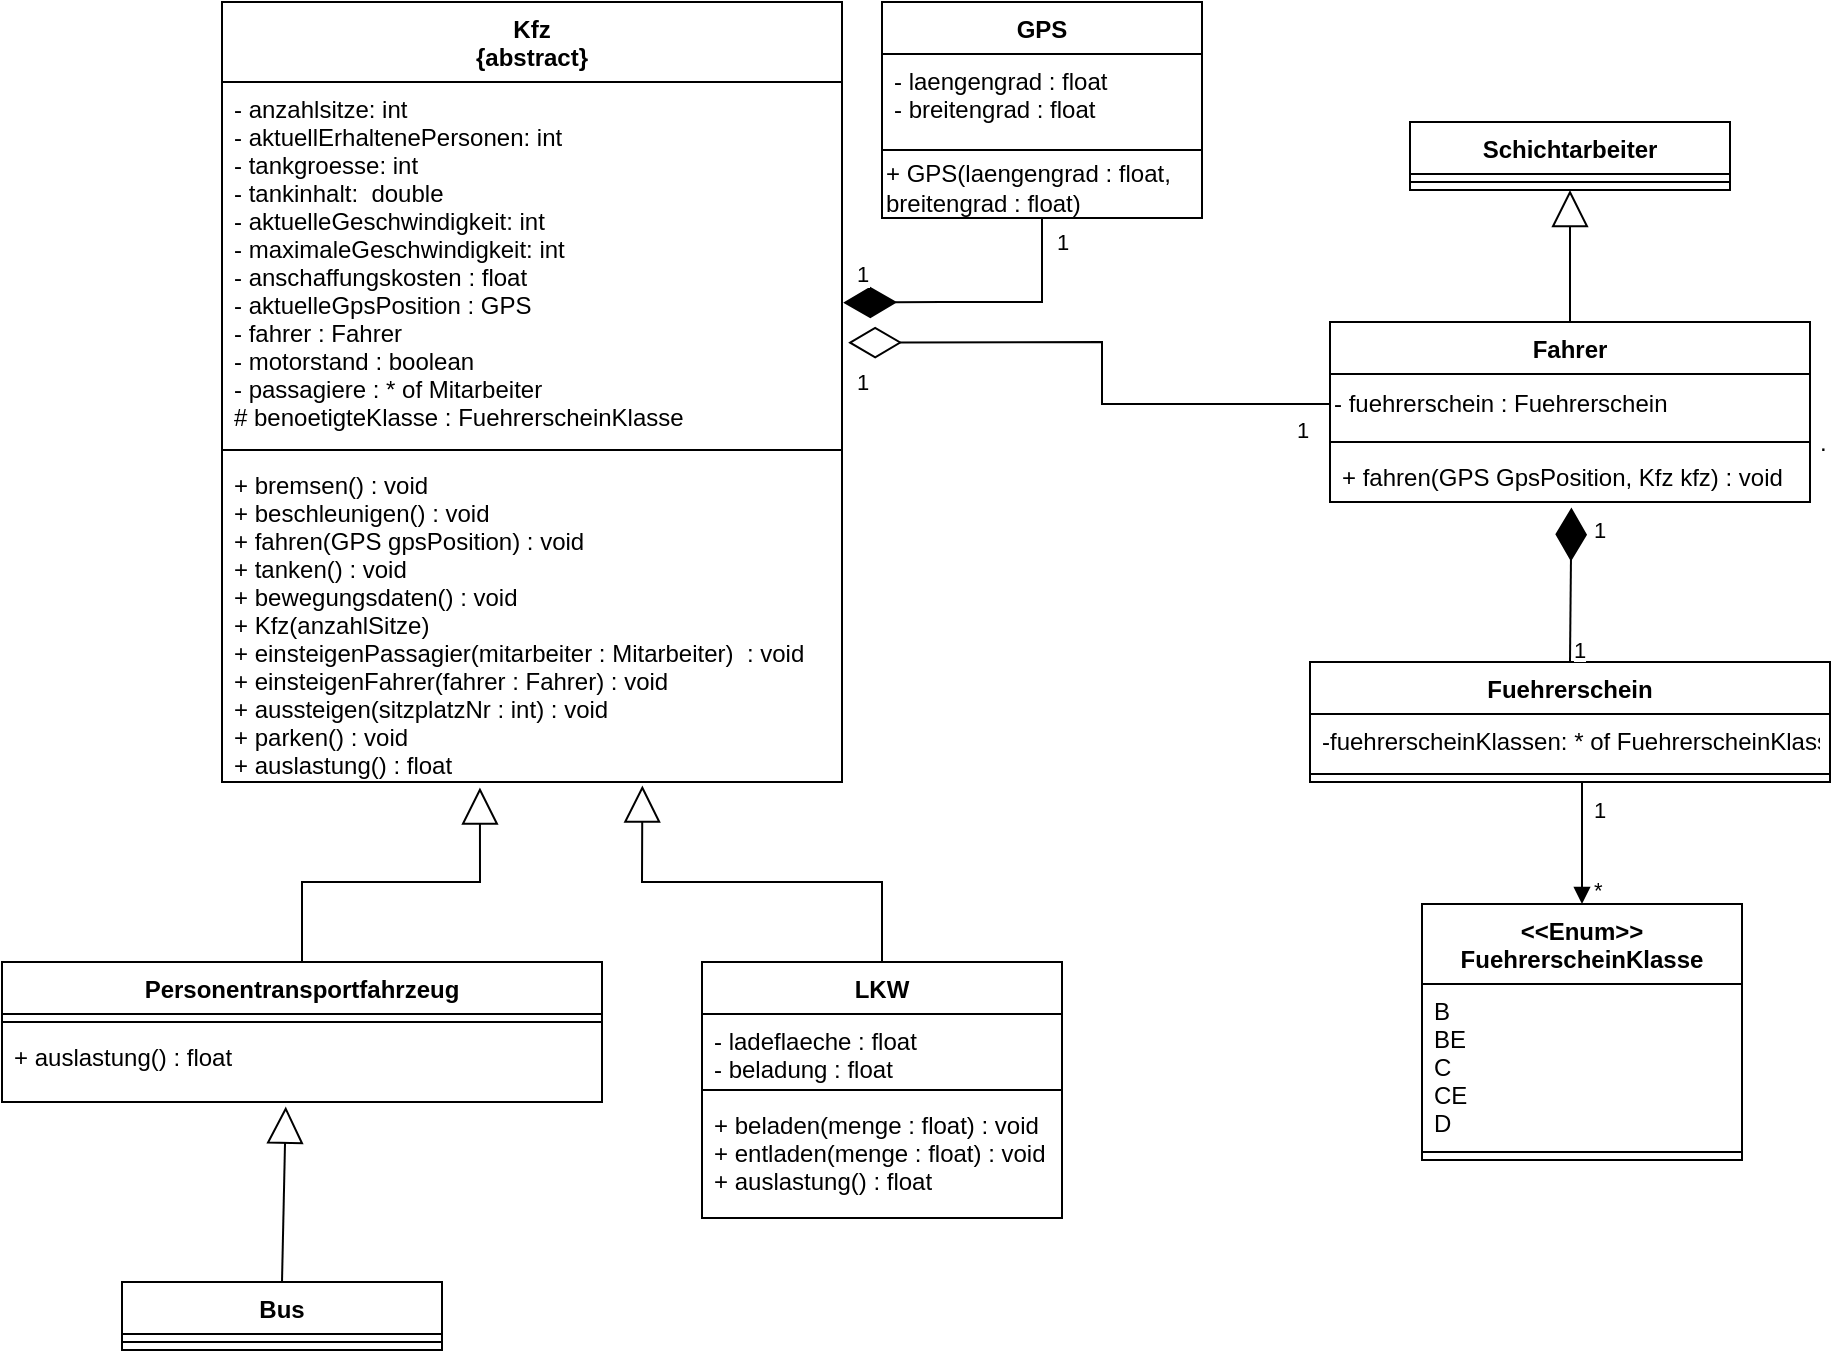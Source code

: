 <mxfile version="16.4.2" type="device"><diagram id="ThJcIPoPEWrTZbKNiAom" name="Page-1"><mxGraphModel dx="2858" dy="1089" grid="1" gridSize="10" guides="1" tooltips="1" connect="1" arrows="1" fold="1" page="1" pageScale="1" pageWidth="827" pageHeight="1169" math="0" shadow="0"><root><mxCell id="0"/><mxCell id="1" parent="0"/><mxCell id="tpuXauRRur_bEGzd9Au4-5" value="Kfz&#10;{abstract}&#10;" style="swimlane;fontStyle=1;align=center;verticalAlign=top;childLayout=stackLayout;horizontal=1;startSize=40;horizontalStack=0;resizeParent=1;resizeParentMax=0;resizeLast=0;collapsible=1;marginBottom=0;" parent="1" vertex="1"><mxGeometry x="-130" y="40" width="310" height="390" as="geometry"/></mxCell><mxCell id="tpuXauRRur_bEGzd9Au4-6" value="- anzahlsitze: int&#10;- aktuellErhaltenePersonen: int&#10;- tankgroesse: int&#10;- tankinhalt:  double&#10;- aktuelleGeschwindigkeit: int&#10;- maximaleGeschwindigkeit: int&#10;- anschaffungskosten : float&#10;- aktuelleGpsPosition : GPS&#10;- fahrer : Fahrer&#10;- motorstand : boolean&#10;- passagiere : * of Mitarbeiter&#10;# benoetigteKlasse : FuehrerscheinKlasse&#10;&#10;&#10;&#10;&#10;&#10;&#10;" style="text;strokeColor=none;fillColor=none;align=left;verticalAlign=top;spacingLeft=4;spacingRight=4;overflow=hidden;rotatable=0;points=[[0,0.5],[1,0.5]];portConstraint=eastwest;fontStyle=0" parent="tpuXauRRur_bEGzd9Au4-5" vertex="1"><mxGeometry y="40" width="310" height="180" as="geometry"/></mxCell><mxCell id="tpuXauRRur_bEGzd9Au4-7" value="" style="line;strokeWidth=1;fillColor=none;align=left;verticalAlign=middle;spacingTop=-1;spacingLeft=3;spacingRight=3;rotatable=0;labelPosition=right;points=[];portConstraint=eastwest;" parent="tpuXauRRur_bEGzd9Au4-5" vertex="1"><mxGeometry y="220" width="310" height="8" as="geometry"/></mxCell><mxCell id="tpuXauRRur_bEGzd9Au4-8" value="+ bremsen() : void&#10;+ beschleunigen() : void&#10;+ fahren(GPS gpsPosition) : void&#10;+ tanken() : void&#10;+ bewegungsdaten() : void&#10;+ Kfz(anzahlSitze)&#10;+ einsteigenPassagier(mitarbeiter : Mitarbeiter)  : void&#10;+ einsteigenFahrer(fahrer : Fahrer) : void&#10;+ aussteigen(sitzplatzNr : int) : void&#10;+ parken() : void&#10;+ auslastung() : float&#10;" style="text;strokeColor=none;fillColor=none;align=left;verticalAlign=top;spacingLeft=4;spacingRight=4;overflow=hidden;rotatable=0;points=[[0,0.5],[1,0.5]];portConstraint=eastwest;" parent="tpuXauRRur_bEGzd9Au4-5" vertex="1"><mxGeometry y="228" width="310" height="162" as="geometry"/></mxCell><mxCell id="tpuXauRRur_bEGzd9Au4-9" value="Fuehrerschein" style="swimlane;fontStyle=1;align=center;verticalAlign=top;childLayout=stackLayout;horizontal=1;startSize=26;horizontalStack=0;resizeParent=1;resizeParentMax=0;resizeLast=0;collapsible=1;marginBottom=0;" parent="1" vertex="1"><mxGeometry x="414" y="370" width="260" height="60" as="geometry"/></mxCell><mxCell id="tpuXauRRur_bEGzd9Au4-10" value="-fuehrerscheinKlassen: * of FuehrerscheinKlasse&#10;" style="text;strokeColor=none;fillColor=none;align=left;verticalAlign=top;spacingLeft=4;spacingRight=4;overflow=hidden;rotatable=0;points=[[0,0.5],[1,0.5]];portConstraint=eastwest;" parent="tpuXauRRur_bEGzd9Au4-9" vertex="1"><mxGeometry y="26" width="260" height="26" as="geometry"/></mxCell><mxCell id="tpuXauRRur_bEGzd9Au4-11" value="" style="line;strokeWidth=1;fillColor=none;align=left;verticalAlign=middle;spacingTop=-1;spacingLeft=3;spacingRight=3;rotatable=0;labelPosition=right;points=[];portConstraint=eastwest;" parent="tpuXauRRur_bEGzd9Au4-9" vertex="1"><mxGeometry y="52" width="260" height="8" as="geometry"/></mxCell><mxCell id="iSAXW02J4KIghkJwBTi0-1" value="Fahrer" style="swimlane;fontStyle=1;align=center;verticalAlign=top;childLayout=stackLayout;horizontal=1;startSize=26;horizontalStack=0;resizeParent=1;resizeParentMax=0;resizeLast=0;collapsible=1;marginBottom=0;" parent="1" vertex="1"><mxGeometry x="424" y="200" width="240" height="90" as="geometry"/></mxCell><mxCell id="iSAXW02J4KIghkJwBTi0-24" value="&lt;div align=&quot;left&quot;&gt;- fuehrerschein : Fuehrerschein&lt;br&gt;&lt;/div&gt;" style="text;html=1;strokeColor=none;fillColor=none;align=left;verticalAlign=middle;whiteSpace=wrap;rounded=0;" parent="iSAXW02J4KIghkJwBTi0-1" vertex="1"><mxGeometry y="26" width="240" height="30" as="geometry"/></mxCell><mxCell id="iSAXW02J4KIghkJwBTi0-3" value="." style="line;strokeWidth=1;fillColor=none;align=left;verticalAlign=middle;spacingTop=-1;spacingLeft=3;spacingRight=3;rotatable=0;labelPosition=right;points=[];portConstraint=eastwest;" parent="iSAXW02J4KIghkJwBTi0-1" vertex="1"><mxGeometry y="56" width="240" height="8" as="geometry"/></mxCell><mxCell id="iSAXW02J4KIghkJwBTi0-4" value="+ fahren(GPS GpsPosition, Kfz kfz) : void" style="text;strokeColor=none;fillColor=none;align=left;verticalAlign=top;spacingLeft=4;spacingRight=4;overflow=hidden;rotatable=0;points=[[0,0.5],[1,0.5]];portConstraint=eastwest;" parent="iSAXW02J4KIghkJwBTi0-1" vertex="1"><mxGeometry y="64" width="240" height="26" as="geometry"/></mxCell><mxCell id="iSAXW02J4KIghkJwBTi0-5" value="Schichtarbeiter" style="swimlane;fontStyle=1;align=center;verticalAlign=top;childLayout=stackLayout;horizontal=1;startSize=26;horizontalStack=0;resizeParent=1;resizeParentMax=0;resizeLast=0;collapsible=1;marginBottom=0;" parent="1" vertex="1"><mxGeometry x="464" y="100" width="160" height="34" as="geometry"/></mxCell><mxCell id="iSAXW02J4KIghkJwBTi0-7" value="" style="line;strokeWidth=1;fillColor=none;align=left;verticalAlign=middle;spacingTop=-1;spacingLeft=3;spacingRight=3;rotatable=0;labelPosition=right;points=[];portConstraint=eastwest;" parent="iSAXW02J4KIghkJwBTi0-5" vertex="1"><mxGeometry y="26" width="160" height="8" as="geometry"/></mxCell><mxCell id="iSAXW02J4KIghkJwBTi0-12" value="" style="endArrow=block;endSize=16;endFill=0;html=1;rounded=0;exitX=0.5;exitY=0;exitDx=0;exitDy=0;entryX=0.5;entryY=1;entryDx=0;entryDy=0;" parent="1" source="iSAXW02J4KIghkJwBTi0-1" edge="1" target="iSAXW02J4KIghkJwBTi0-5"><mxGeometry width="160" relative="1" as="geometry"><mxPoint x="204" y="300" as="sourcePoint"/><mxPoint x="539.657" y="114" as="targetPoint"/></mxGeometry></mxCell><mxCell id="iSAXW02J4KIghkJwBTi0-16" value="&lt;&lt;Enum&gt;&gt;&#10;FuehrerscheinKlasse" style="swimlane;fontStyle=1;align=center;verticalAlign=top;childLayout=stackLayout;horizontal=1;startSize=40;horizontalStack=0;resizeParent=1;resizeParentMax=0;resizeLast=0;collapsible=1;marginBottom=0;" parent="1" vertex="1"><mxGeometry x="470" y="491" width="160" height="128" as="geometry"/></mxCell><mxCell id="iSAXW02J4KIghkJwBTi0-20" value="B&#10;BE&#10;C&#10;CE&#10;D" style="text;strokeColor=none;fillColor=none;align=left;verticalAlign=top;spacingLeft=4;spacingRight=4;overflow=hidden;rotatable=0;points=[[0,0.5],[1,0.5]];portConstraint=eastwest;" parent="iSAXW02J4KIghkJwBTi0-16" vertex="1"><mxGeometry y="40" width="160" height="80" as="geometry"/></mxCell><mxCell id="iSAXW02J4KIghkJwBTi0-18" value="" style="line;strokeWidth=1;fillColor=none;align=left;verticalAlign=middle;spacingTop=-1;spacingLeft=3;spacingRight=3;rotatable=0;labelPosition=right;points=[];portConstraint=eastwest;" parent="iSAXW02J4KIghkJwBTi0-16" vertex="1"><mxGeometry y="120" width="160" height="8" as="geometry"/></mxCell><mxCell id="iSAXW02J4KIghkJwBTi0-28" value="GPS" style="swimlane;fontStyle=1;align=center;verticalAlign=top;childLayout=stackLayout;horizontal=1;startSize=26;horizontalStack=0;resizeParent=1;resizeParentMax=0;resizeLast=0;collapsible=1;marginBottom=0;" parent="1" vertex="1"><mxGeometry x="200" y="40" width="160" height="108" as="geometry"/></mxCell><mxCell id="iSAXW02J4KIghkJwBTi0-29" value="- laengengrad : float&#10;- breitengrad : float&#10;" style="text;align=left;verticalAlign=top;spacingLeft=4;spacingRight=4;overflow=hidden;rotatable=0;points=[[0,0.5],[1,0.5]];portConstraint=eastwest;fontStyle=0;" parent="iSAXW02J4KIghkJwBTi0-28" vertex="1"><mxGeometry y="26" width="160" height="44" as="geometry"/></mxCell><mxCell id="iSAXW02J4KIghkJwBTi0-30" value="" style="line;strokeWidth=1;fillColor=none;align=left;verticalAlign=middle;spacingTop=-1;spacingLeft=3;spacingRight=3;rotatable=0;labelPosition=right;points=[];portConstraint=eastwest;" parent="iSAXW02J4KIghkJwBTi0-28" vertex="1"><mxGeometry y="70" width="160" height="8" as="geometry"/></mxCell><mxCell id="zitcP03l4dACYShIP3RV-5" value="+ GPS(laengengrad : float, breitengrad : float)" style="text;html=1;strokeColor=none;fillColor=none;align=left;verticalAlign=middle;whiteSpace=wrap;rounded=0;" parent="iSAXW02J4KIghkJwBTi0-28" vertex="1"><mxGeometry y="78" width="160" height="30" as="geometry"/></mxCell><mxCell id="iSAXW02J4KIghkJwBTi0-32" value="Personentransportfahrzeug" style="swimlane;fontStyle=1;align=center;verticalAlign=top;childLayout=stackLayout;horizontal=1;startSize=26;horizontalStack=0;resizeParent=1;resizeParentMax=0;resizeLast=0;collapsible=1;marginBottom=0;" parent="1" vertex="1"><mxGeometry x="-240" y="520" width="300" height="70" as="geometry"/></mxCell><mxCell id="iSAXW02J4KIghkJwBTi0-34" value="" style="line;strokeWidth=1;fillColor=none;align=left;verticalAlign=middle;spacingTop=-1;spacingLeft=3;spacingRight=3;rotatable=0;labelPosition=right;points=[];portConstraint=eastwest;" parent="iSAXW02J4KIghkJwBTi0-32" vertex="1"><mxGeometry y="26" width="300" height="8" as="geometry"/></mxCell><mxCell id="iSAXW02J4KIghkJwBTi0-35" value="+ auslastung() : float&#10;" style="text;strokeColor=none;fillColor=none;align=left;verticalAlign=top;spacingLeft=4;spacingRight=4;overflow=hidden;rotatable=0;points=[[0,0.5],[1,0.5]];portConstraint=eastwest;" parent="iSAXW02J4KIghkJwBTi0-32" vertex="1"><mxGeometry y="34" width="300" height="36" as="geometry"/></mxCell><mxCell id="iSAXW02J4KIghkJwBTi0-36" value="" style="endArrow=block;endSize=16;endFill=0;html=1;rounded=0;exitX=0.5;exitY=0;exitDx=0;exitDy=0;entryX=0.416;entryY=1.017;entryDx=0;entryDy=0;entryPerimeter=0;" parent="1" source="iSAXW02J4KIghkJwBTi0-32" edge="1" target="tpuXauRRur_bEGzd9Au4-8"><mxGeometry width="160" relative="1" as="geometry"><mxPoint x="290" y="510" as="sourcePoint"/><mxPoint x="12.658" y="456" as="targetPoint"/><Array as="points"><mxPoint x="-90" y="480"/><mxPoint x="-1" y="480"/></Array></mxGeometry></mxCell><mxCell id="iSAXW02J4KIghkJwBTi0-37" value="Bus" style="swimlane;fontStyle=1;align=center;verticalAlign=top;childLayout=stackLayout;horizontal=1;startSize=26;horizontalStack=0;resizeParent=1;resizeParentMax=0;resizeLast=0;collapsible=1;marginBottom=0;" parent="1" vertex="1"><mxGeometry x="-180" y="680" width="160" height="34" as="geometry"/></mxCell><mxCell id="iSAXW02J4KIghkJwBTi0-39" value="" style="line;strokeWidth=1;fillColor=none;align=left;verticalAlign=middle;spacingTop=-1;spacingLeft=3;spacingRight=3;rotatable=0;labelPosition=right;points=[];portConstraint=eastwest;" parent="iSAXW02J4KIghkJwBTi0-37" vertex="1"><mxGeometry y="26" width="160" height="8" as="geometry"/></mxCell><mxCell id="iSAXW02J4KIghkJwBTi0-42" value="LKW" style="swimlane;fontStyle=1;align=center;verticalAlign=top;childLayout=stackLayout;horizontal=1;startSize=26;horizontalStack=0;resizeParent=1;resizeParentMax=0;resizeLast=0;collapsible=1;marginBottom=0;" parent="1" vertex="1"><mxGeometry x="110" y="520" width="180" height="128" as="geometry"/></mxCell><mxCell id="iSAXW02J4KIghkJwBTi0-43" value="- ladeflaeche : float&#10;- beladung : float&#10;" style="text;strokeColor=none;fillColor=none;align=left;verticalAlign=top;spacingLeft=4;spacingRight=4;overflow=hidden;rotatable=0;points=[[0,0.5],[1,0.5]];portConstraint=eastwest;" parent="iSAXW02J4KIghkJwBTi0-42" vertex="1"><mxGeometry y="26" width="180" height="34" as="geometry"/></mxCell><mxCell id="iSAXW02J4KIghkJwBTi0-44" value="" style="line;strokeWidth=1;fillColor=none;align=left;verticalAlign=middle;spacingTop=-1;spacingLeft=3;spacingRight=3;rotatable=0;labelPosition=right;points=[];portConstraint=eastwest;" parent="iSAXW02J4KIghkJwBTi0-42" vertex="1"><mxGeometry y="60" width="180" height="8" as="geometry"/></mxCell><mxCell id="iSAXW02J4KIghkJwBTi0-45" value="+ beladen(menge : float) : void&#10;+ entladen(menge : float) : void&#10;+ auslastung() : float&#10;" style="text;strokeColor=none;fillColor=none;align=left;verticalAlign=top;spacingLeft=4;spacingRight=4;overflow=hidden;rotatable=0;points=[[0,0.5],[1,0.5]];portConstraint=eastwest;" parent="iSAXW02J4KIghkJwBTi0-42" vertex="1"><mxGeometry y="68" width="180" height="60" as="geometry"/></mxCell><mxCell id="iSAXW02J4KIghkJwBTi0-46" value="" style="endArrow=block;endSize=16;endFill=0;html=1;rounded=0;exitX=0.5;exitY=0;exitDx=0;exitDy=0;entryX=0.473;entryY=1.064;entryDx=0;entryDy=0;entryPerimeter=0;" parent="1" source="iSAXW02J4KIghkJwBTi0-37" target="iSAXW02J4KIghkJwBTi0-35" edge="1"><mxGeometry width="160" relative="1" as="geometry"><mxPoint x="190" y="440" as="sourcePoint"/><mxPoint x="350" y="440" as="targetPoint"/></mxGeometry></mxCell><mxCell id="iSAXW02J4KIghkJwBTi0-47" value="" style="endArrow=block;endSize=16;endFill=0;html=1;rounded=0;exitX=0.5;exitY=0;exitDx=0;exitDy=0;entryX=0.678;entryY=1.011;entryDx=0;entryDy=0;entryPerimeter=0;" parent="1" source="iSAXW02J4KIghkJwBTi0-42" edge="1" target="tpuXauRRur_bEGzd9Au4-8"><mxGeometry width="160" relative="1" as="geometry"><mxPoint x="330" y="420" as="sourcePoint"/><mxPoint x="102.5" y="456" as="targetPoint"/><Array as="points"><mxPoint x="200" y="480"/><mxPoint x="80" y="480"/></Array></mxGeometry></mxCell><mxCell id="gAXe-v6FgIJ5V8sObNwf-2" value="&lt;span style=&quot;color: rgb(0, 0, 0); font-family: helvetica; font-size: 11px; font-style: normal; font-weight: 400; letter-spacing: normal; text-align: left; text-indent: 0px; text-transform: none; word-spacing: 0px; background-color: rgb(255, 255, 255); display: inline; float: none;&quot;&gt;1&lt;/span&gt;" style="text;whiteSpace=wrap;html=1;" vertex="1" parent="1"><mxGeometry x="544" y="350" width="30" height="30" as="geometry"/></mxCell><mxCell id="gAXe-v6FgIJ5V8sObNwf-3" value="" style="endArrow=diamondThin;endFill=1;endSize=24;html=1;rounded=0;entryX=0.503;entryY=1.106;entryDx=0;entryDy=0;entryPerimeter=0;exitX=0.5;exitY=0;exitDx=0;exitDy=0;" edge="1" parent="1" source="tpuXauRRur_bEGzd9Au4-9" target="iSAXW02J4KIghkJwBTi0-4"><mxGeometry width="160" relative="1" as="geometry"><mxPoint x="524" y="330" as="sourcePoint"/><mxPoint x="684" y="330" as="targetPoint"/></mxGeometry></mxCell><mxCell id="gAXe-v6FgIJ5V8sObNwf-4" value="&lt;span style=&quot;color: rgb(0, 0, 0); font-family: helvetica; font-size: 11px; font-style: normal; font-weight: 400; letter-spacing: normal; text-align: left; text-indent: 0px; text-transform: none; word-spacing: 0px; background-color: rgb(255, 255, 255); display: inline; float: none;&quot;&gt;1&lt;/span&gt;" style="text;whiteSpace=wrap;html=1;" vertex="1" parent="1"><mxGeometry x="554" y="290" width="30" height="30" as="geometry"/></mxCell><mxCell id="gAXe-v6FgIJ5V8sObNwf-6" value="1" style="endArrow=diamondThin;endFill=0;endSize=24;html=1;rounded=0;exitX=0;exitY=0.5;exitDx=0;exitDy=0;entryX=1.01;entryY=0.724;entryDx=0;entryDy=0;entryPerimeter=0;" edge="1" parent="1" source="iSAXW02J4KIghkJwBTi0-24" target="tpuXauRRur_bEGzd9Au4-6"><mxGeometry x="0.95" y="20" width="160" relative="1" as="geometry"><mxPoint x="290" y="290" as="sourcePoint"/><mxPoint x="290" y="228" as="targetPoint"/><Array as="points"><mxPoint x="310" y="241"/><mxPoint x="310" y="210"/></Array><mxPoint as="offset"/></mxGeometry></mxCell><mxCell id="gAXe-v6FgIJ5V8sObNwf-7" value="1" style="edgeLabel;html=1;align=center;verticalAlign=middle;resizable=0;points=[];" vertex="1" connectable="0" parent="gAXe-v6FgIJ5V8sObNwf-6"><mxGeometry x="-0.457" y="-2" relative="1" as="geometry"><mxPoint x="60" y="15" as="offset"/></mxGeometry></mxCell><mxCell id="gAXe-v6FgIJ5V8sObNwf-9" value="" style="endArrow=diamondThin;endFill=1;endSize=24;html=1;rounded=0;entryX=1.002;entryY=0.613;entryDx=0;entryDy=0;entryPerimeter=0;exitX=0.5;exitY=1;exitDx=0;exitDy=0;" edge="1" parent="1" source="zitcP03l4dACYShIP3RV-5" target="tpuXauRRur_bEGzd9Au4-6"><mxGeometry width="160" relative="1" as="geometry"><mxPoint x="230" y="237.24" as="sourcePoint"/><mxPoint x="230.72" y="159.996" as="targetPoint"/><Array as="points"><mxPoint x="280" y="190"/><mxPoint x="230" y="190"/></Array></mxGeometry></mxCell><mxCell id="gAXe-v6FgIJ5V8sObNwf-10" value="1" style="edgeLabel;html=1;align=center;verticalAlign=middle;resizable=0;points=[];" vertex="1" connectable="0" parent="1"><mxGeometry x="420.19" y="264" as="geometry"><mxPoint x="-230" y="-88" as="offset"/></mxGeometry></mxCell><mxCell id="gAXe-v6FgIJ5V8sObNwf-11" value="1" style="edgeLabel;html=1;align=center;verticalAlign=middle;resizable=0;points=[];" vertex="1" connectable="0" parent="1"><mxGeometry x="290.0" y="160" as="geometry"/></mxCell><mxCell id="gAXe-v6FgIJ5V8sObNwf-12" value="" style="html=1;verticalAlign=bottom;endArrow=block;rounded=0;entryX=0.5;entryY=0;entryDx=0;entryDy=0;" edge="1" parent="1" target="iSAXW02J4KIghkJwBTi0-16"><mxGeometry width="80" relative="1" as="geometry"><mxPoint x="550" y="430" as="sourcePoint"/><mxPoint x="490" y="470" as="targetPoint"/></mxGeometry></mxCell><mxCell id="gAXe-v6FgIJ5V8sObNwf-13" value="&lt;span style=&quot;color: rgb(0, 0, 0); font-family: helvetica; font-size: 11px; font-style: normal; font-weight: 400; letter-spacing: normal; text-align: left; text-indent: 0px; text-transform: none; word-spacing: 0px; background-color: rgb(255, 255, 255); display: inline; float: none;&quot;&gt;1&lt;/span&gt;" style="text;whiteSpace=wrap;html=1;" vertex="1" parent="1"><mxGeometry x="554" y="430" width="30" height="30" as="geometry"/></mxCell><mxCell id="gAXe-v6FgIJ5V8sObNwf-14" value="&lt;font face=&quot;helvetica&quot;&gt;&lt;span style=&quot;font-size: 11px ; background-color: rgb(255 , 255 , 255)&quot;&gt;*&lt;/span&gt;&lt;/font&gt;" style="text;whiteSpace=wrap;html=1;" vertex="1" parent="1"><mxGeometry x="554" y="470" width="26" height="30" as="geometry"/></mxCell></root></mxGraphModel></diagram></mxfile>